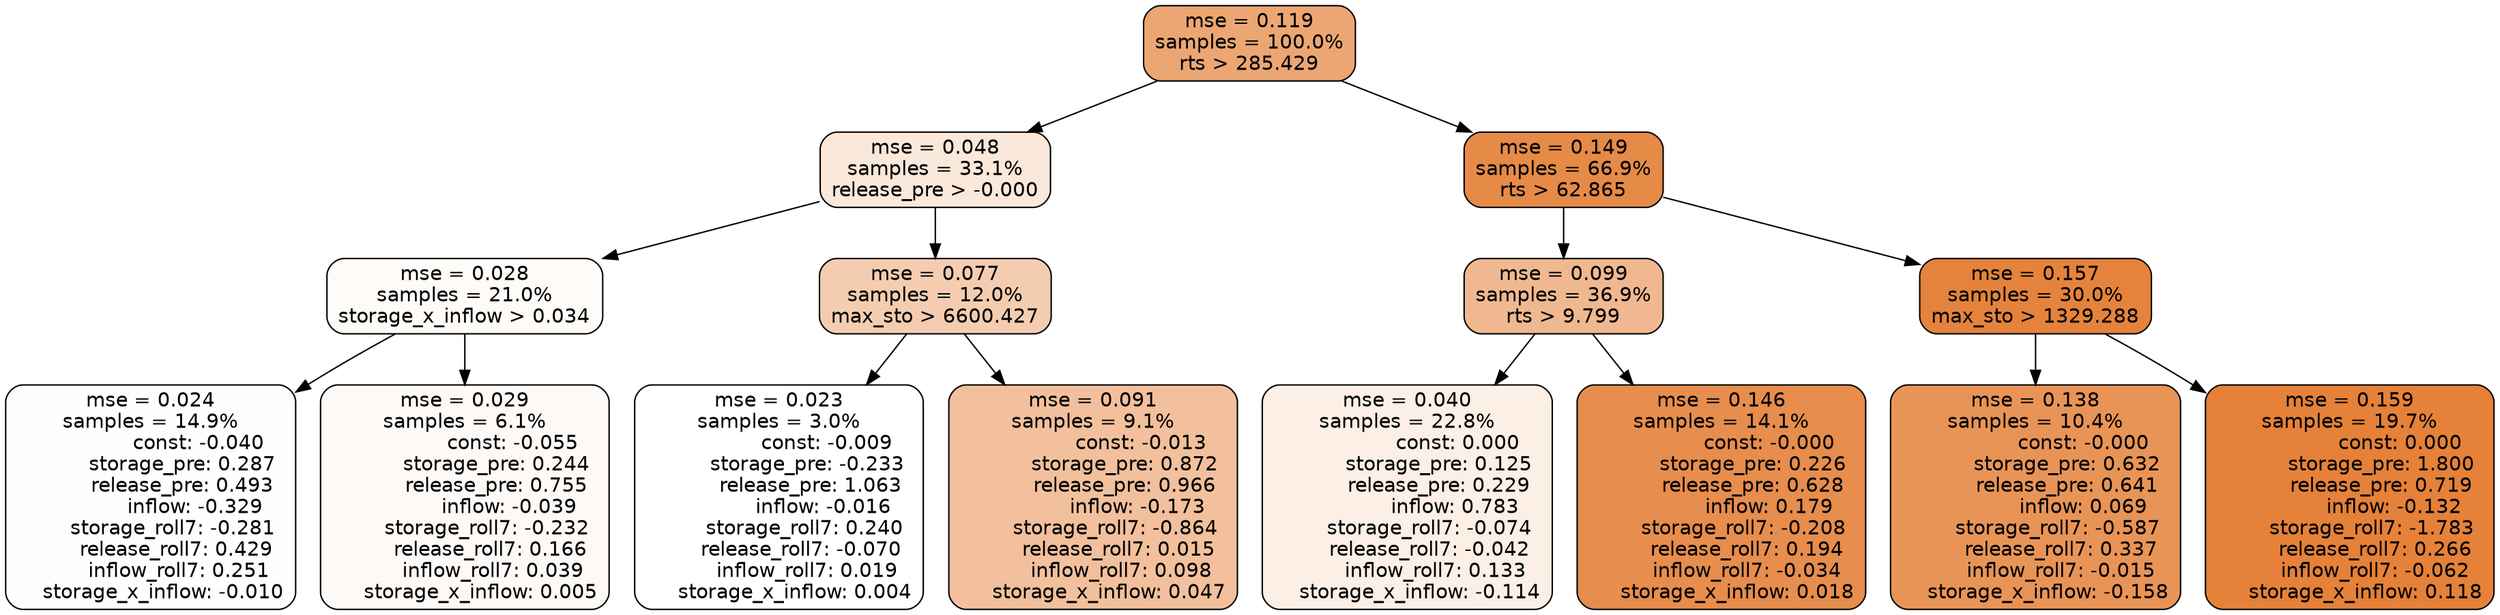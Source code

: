 digraph tree {
node [shape=rectangle, style="filled, rounded", color="black", fontname=helvetica] ;
edge [fontname=helvetica] ;
	"0" [label="mse = 0.119
samples = 100.0%
rts > 285.429", fillcolor="#eca673"]
	"8" [label="mse = 0.048
samples = 33.1%
release_pre > -0.000", fillcolor="#fae8db"]
	"1" [label="mse = 0.149
samples = 66.9%
rts > 62.865", fillcolor="#e68a47"]
	"9" [label="mse = 0.028
samples = 21.0%
storage_x_inflow > 0.034", fillcolor="#fefbf8"]
	"12" [label="mse = 0.077
samples = 12.0%
max_sto > 6600.427", fillcolor="#f4cdb1"]
	"2" [label="mse = 0.099
samples = 36.9%
rts > 9.799", fillcolor="#f0b890"]
	"5" [label="mse = 0.157
samples = 30.0%
max_sto > 1329.288", fillcolor="#e5833c"]
	"10" [label="mse = 0.024
samples = 14.9%
               const: -0.040
          storage_pre: 0.287
          release_pre: 0.493
              inflow: -0.329
       storage_roll7: -0.281
        release_roll7: 0.429
         inflow_roll7: 0.251
    storage_x_inflow: -0.010", fillcolor="#fefefe"]
	"11" [label="mse = 0.029
samples = 6.1%
               const: -0.055
          storage_pre: 0.244
          release_pre: 0.755
              inflow: -0.039
       storage_roll7: -0.232
        release_roll7: 0.166
         inflow_roll7: 0.039
     storage_x_inflow: 0.005", fillcolor="#fdf9f6"]
	"14" [label="mse = 0.023
samples = 3.0%
               const: -0.009
         storage_pre: -0.233
          release_pre: 1.063
              inflow: -0.016
        storage_roll7: 0.240
       release_roll7: -0.070
         inflow_roll7: 0.019
     storage_x_inflow: 0.004", fillcolor="#ffffff"]
	"13" [label="mse = 0.091
samples = 9.1%
               const: -0.013
          storage_pre: 0.872
          release_pre: 0.966
              inflow: -0.173
       storage_roll7: -0.864
        release_roll7: 0.015
         inflow_roll7: 0.098
     storage_x_inflow: 0.047", fillcolor="#f2c09c"]
	"3" [label="mse = 0.040
samples = 22.8%
                const: 0.000
          storage_pre: 0.125
          release_pre: 0.229
               inflow: 0.783
       storage_roll7: -0.074
       release_roll7: -0.042
         inflow_roll7: 0.133
    storage_x_inflow: -0.114", fillcolor="#fbefe6"]
	"4" [label="mse = 0.146
samples = 14.1%
               const: -0.000
          storage_pre: 0.226
          release_pre: 0.628
               inflow: 0.179
       storage_roll7: -0.208
        release_roll7: 0.194
        inflow_roll7: -0.034
     storage_x_inflow: 0.018", fillcolor="#e78d4d"]
	"7" [label="mse = 0.138
samples = 10.4%
               const: -0.000
          storage_pre: 0.632
          release_pre: 0.641
               inflow: 0.069
       storage_roll7: -0.587
        release_roll7: 0.337
        inflow_roll7: -0.015
    storage_x_inflow: -0.158", fillcolor="#e99457"]
	"6" [label="mse = 0.159
samples = 19.7%
                const: 0.000
          storage_pre: 1.800
          release_pre: 0.719
              inflow: -0.132
       storage_roll7: -1.783
        release_roll7: 0.266
        inflow_roll7: -0.062
     storage_x_inflow: 0.118", fillcolor="#e58139"]

	"0" -> "1"
	"0" -> "8"
	"8" -> "9"
	"8" -> "12"
	"1" -> "2"
	"1" -> "5"
	"9" -> "10"
	"9" -> "11"
	"12" -> "13"
	"12" -> "14"
	"2" -> "3"
	"2" -> "4"
	"5" -> "6"
	"5" -> "7"
}